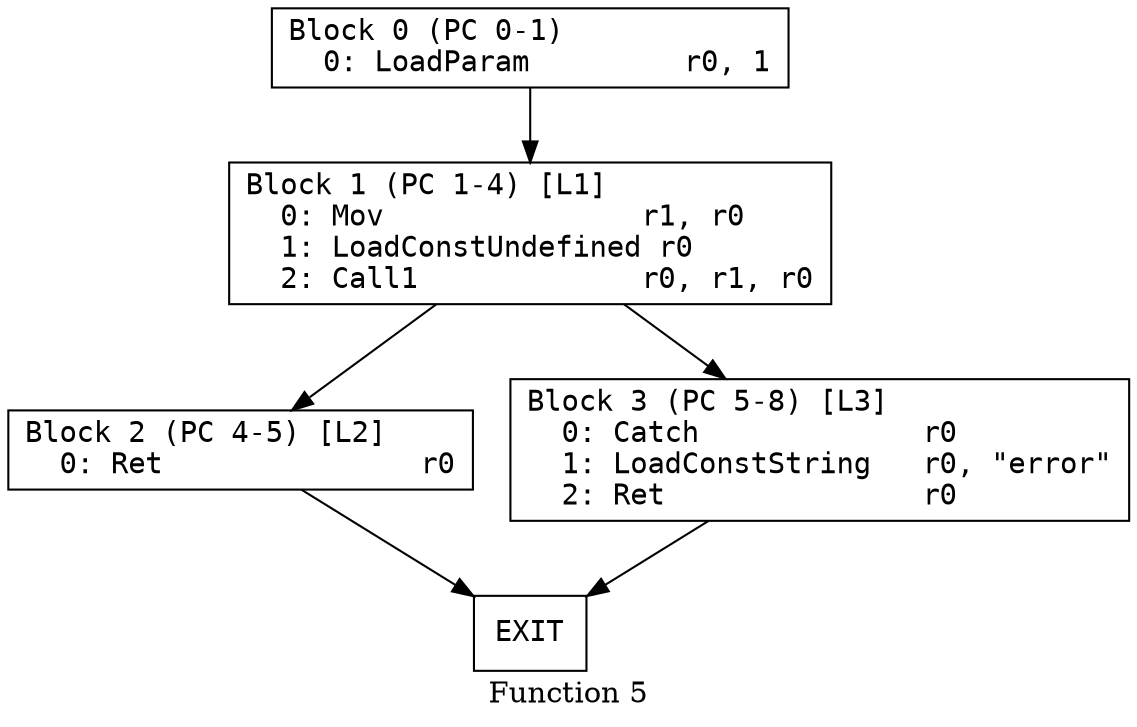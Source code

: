 // Function 5 from flow_control
// Generated from data/flow_control.dot

digraph {
  rankdir=TB;
  node [shape=box, fontname="monospace"];

  label = "Function 5";
  style = filled;
  color = lightgrey;

  f5_n0 [ label = "Block 0 (PC 0-1)\l  0: LoadParam         r0, 1\l" ]
  f5_n1 [ label = "Block 1 (PC 1-4) [L1]\l  0: Mov               r1, r0\l  1: LoadConstUndefined r0\l  2: Call1             r0, r1, r0\l" ]
  f5_n2 [ label = "Block 2 (PC 4-5) [L2]\l  0: Ret               r0\l" ]
  f5_n3 [ label = "Block 3 (PC 5-8) [L3]\l  0: Catch             r0\l  1: LoadConstString   r0, \"error\"\l  2: Ret               r0\l" ]
  f5_n4 [ label = "EXIT" ]

  f5_n0 -> f5_n1
  f5_n1 -> f5_n2
  f5_n2 -> f5_n4
  f5_n3 -> f5_n4
  f5_n1 -> f5_n3
}
